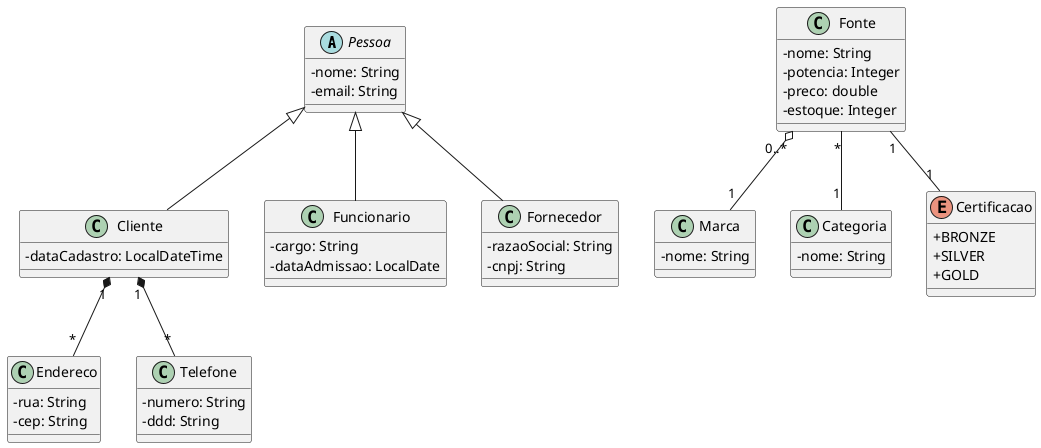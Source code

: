 @startuml

skinparam classAttributeIconSize 0

abstract class Pessoa   {
  -nome: String
  -email: String
}


class Cliente extends Pessoa {
  -dataCadastro: LocalDateTime
}
class Endereco   {
  -rua: String
  -cep: String
}
class Telefone   {
  -numero: String
  -ddd: String
}
class Funcionario extends Pessoa {
  -cargo: String
  -dataAdmissao: LocalDate
}
class Fornecedor extends Pessoa {
  -razaoSocial: String
  -cnpj: String
}
class Fonte   {
  -nome: String
  -potencia: Integer
  -preco: double
  -estoque: Integer
}
class Marca   {
  -nome: String
}
class Categoria   {
  -nome: String
}
enum Certificacao {
  + BRONZE 
  + SILVER
  + GOLD
}

Cliente "1" *-- "*" Endereco
Cliente "1" *-- "*" Telefone

Fonte "0..*" o-- "1" Marca
Fonte "*" -- "1" Categoria
Fonte "1" -- "1" Certificacao

@enduml